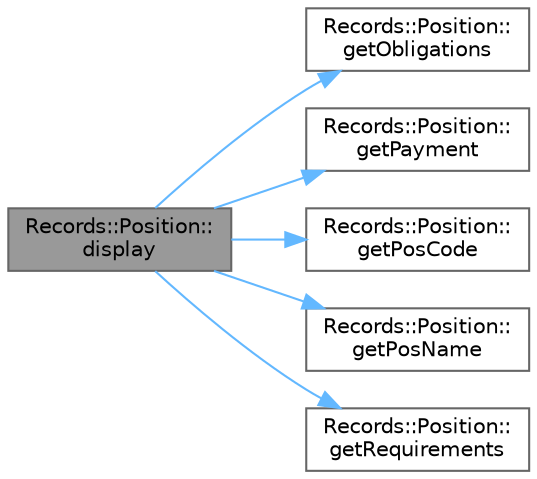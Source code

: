 digraph "Records::Position::display"
{
 // LATEX_PDF_SIZE
  bgcolor="transparent";
  edge [fontname=Helvetica,fontsize=10,labelfontname=Helvetica,labelfontsize=10];
  node [fontname=Helvetica,fontsize=10,shape=box,height=0.2,width=0.4];
  rankdir="LR";
  Node1 [id="Node000001",label="Records::Position::\ldisplay",height=0.2,width=0.4,color="gray40", fillcolor="grey60", style="filled", fontcolor="black",tooltip="Повертає інформацію про посаду у вигляді рядка."];
  Node1 -> Node2 [id="edge1_Node000001_Node000002",color="steelblue1",style="solid",tooltip=" "];
  Node2 [id="Node000002",label="Records::Position::\lgetObligations",height=0.2,width=0.4,color="grey40", fillcolor="white", style="filled",URL="$class_records_1_1_position.html#a8bcb6d2358f742585ff5c99632a1a1a8",tooltip="Отримує перелік обов'язків посади."];
  Node1 -> Node3 [id="edge2_Node000001_Node000003",color="steelblue1",style="solid",tooltip=" "];
  Node3 [id="Node000003",label="Records::Position::\lgetPayment",height=0.2,width=0.4,color="grey40", fillcolor="white", style="filled",URL="$class_records_1_1_position.html#a84ac4ad4564bfe1b48a8832c86194b64",tooltip="Отримує розмір оплати посади."];
  Node1 -> Node4 [id="edge3_Node000001_Node000004",color="steelblue1",style="solid",tooltip=" "];
  Node4 [id="Node000004",label="Records::Position::\lgetPosCode",height=0.2,width=0.4,color="grey40", fillcolor="white", style="filled",URL="$class_records_1_1_position.html#abdc7ede8cb1e3f3bb8d35a9cd52feb63",tooltip="Отримує код посади."];
  Node1 -> Node5 [id="edge4_Node000001_Node000005",color="steelblue1",style="solid",tooltip=" "];
  Node5 [id="Node000005",label="Records::Position::\lgetPosName",height=0.2,width=0.4,color="grey40", fillcolor="white", style="filled",URL="$class_records_1_1_position.html#a5b55980f578df55bff0b44784284d5e9",tooltip="Отримує назву посади."];
  Node1 -> Node6 [id="edge5_Node000001_Node000006",color="steelblue1",style="solid",tooltip=" "];
  Node6 [id="Node000006",label="Records::Position::\lgetRequirements",height=0.2,width=0.4,color="grey40", fillcolor="white", style="filled",URL="$class_records_1_1_position.html#a65aa655e30f8a6b219e4b83911d104ee",tooltip="Отримує перелік вимог до посади."];
}
